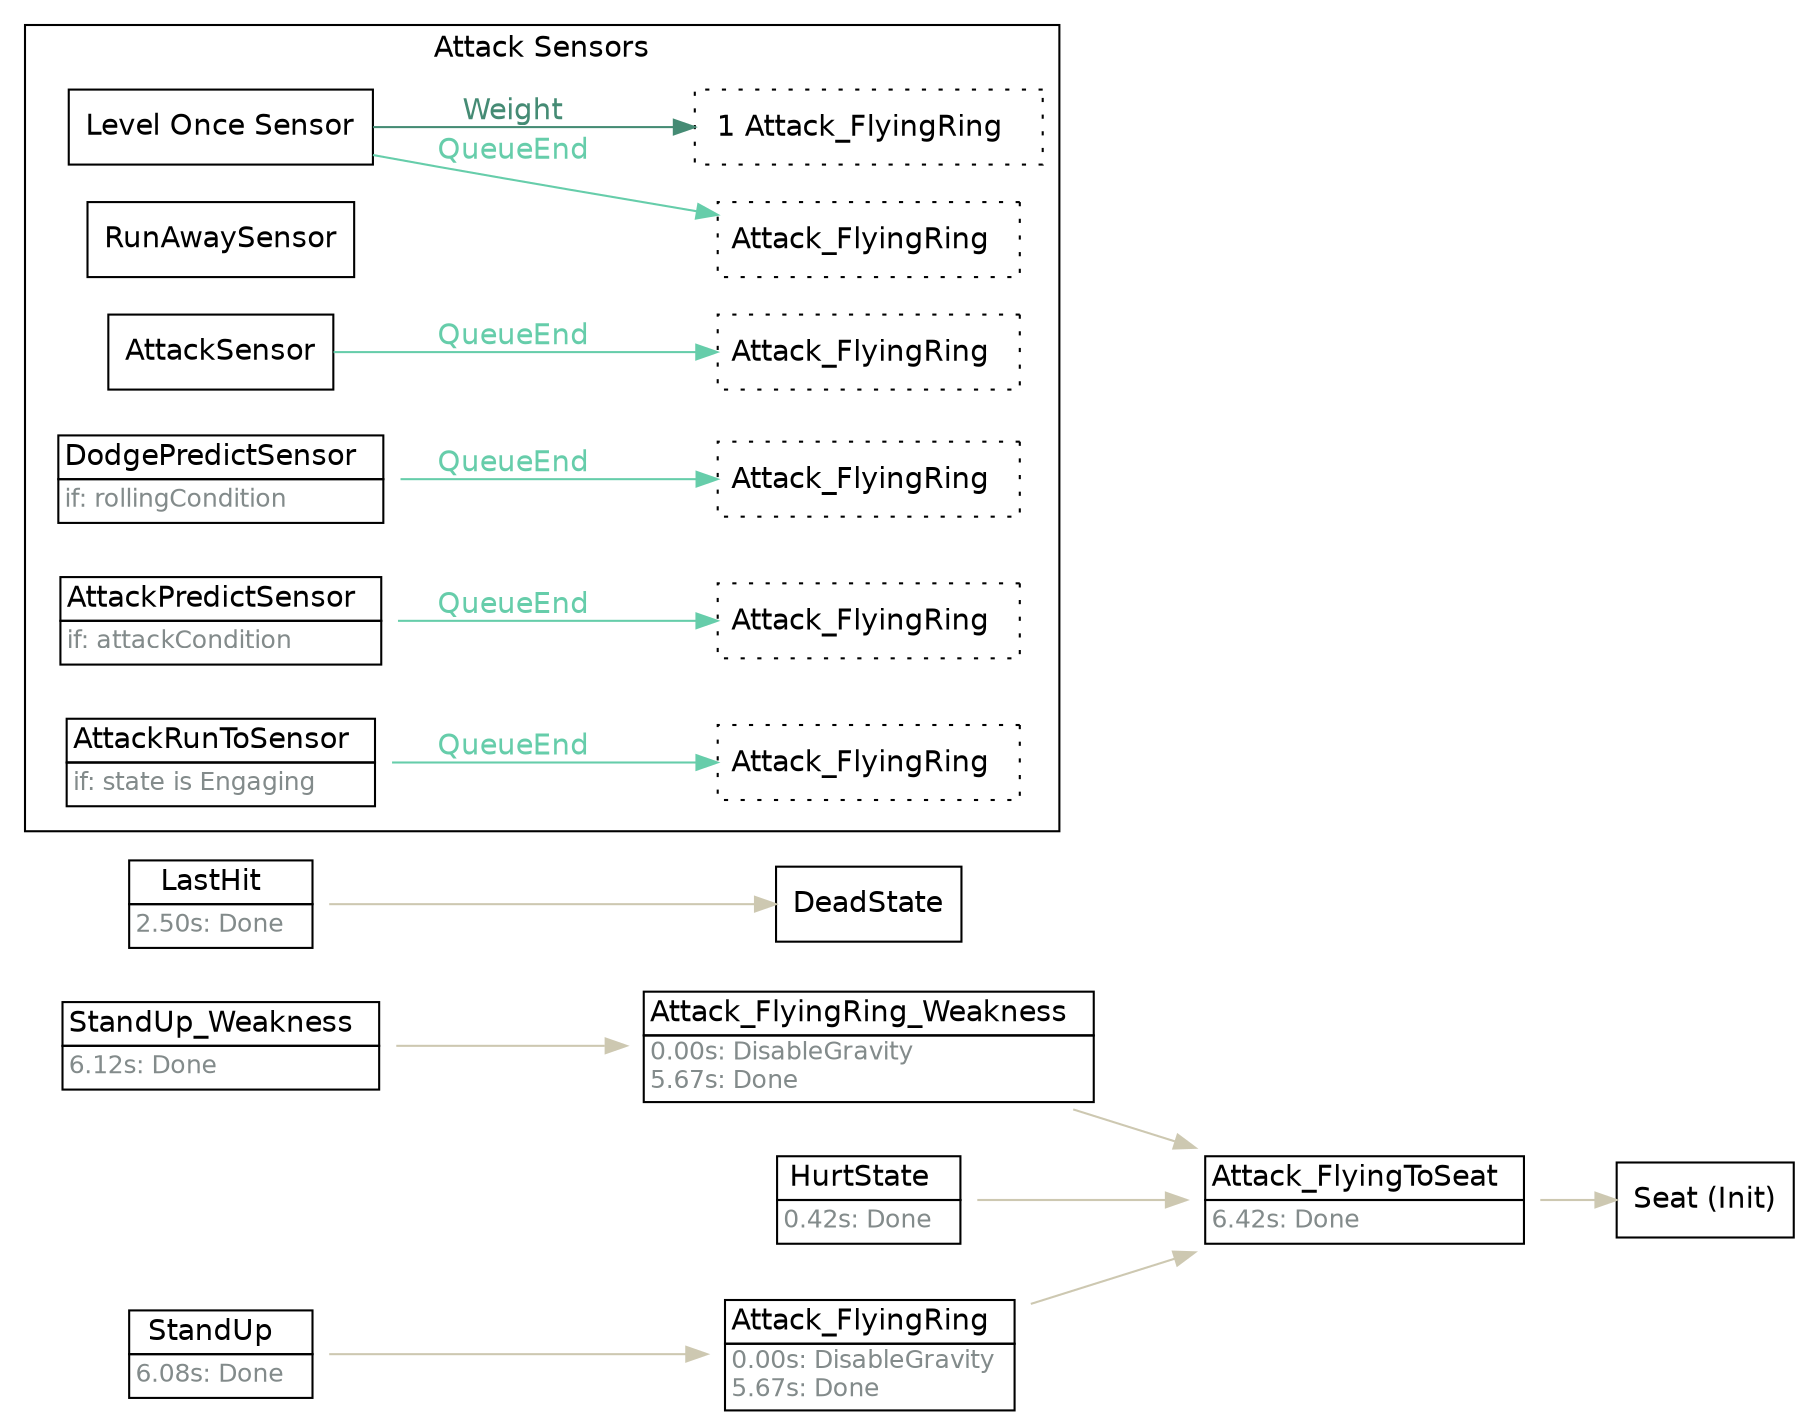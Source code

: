 strict digraph "Foo" {
	"rankdir"="LR";
	node ["shape"="box", "fontname"="Helvetica"];
	edge ["fontname"="Helvetica"];
	"Attack_FlyingRing" ["shape"="plaintext", "label"=<<TABLE border="0" cellborder="1" cellspacing="0" cellpadding="2"><TR><TD >Attack_FlyingRing  </TD></TR><TR><TD align="left" balign="left"><FONT point-size="12" color="azure4">0.00s: DisableGravity<br/>5.67s: Done</FONT>  </TD></TR></TABLE>>]
	"Attack_FlyingRing" -> "Attack_FlyingToSeat"  ["color"="cornsilk3", "fontcolor"="cornsilk3"]
	"Attack_FlyingToSeat" ["shape"="plaintext", "label"=<<TABLE border="0" cellborder="1" cellspacing="0" cellpadding="2"><TR><TD >Attack_FlyingToSeat  </TD></TR><TR><TD align="left" balign="left"><FONT point-size="12" color="azure4">6.42s: Done</FONT>  </TD></TR></TABLE>>]
	"Attack_FlyingToSeat" -> "Seat"  ["color"="cornsilk3", "fontcolor"="cornsilk3"]
	"Attack_FlyingRing_Weakness" ["shape"="plaintext", "label"=<<TABLE border="0" cellborder="1" cellspacing="0" cellpadding="2"><TR><TD >Attack_FlyingRing_Weakness  </TD></TR><TR><TD align="left" balign="left"><FONT point-size="12" color="azure4">0.00s: DisableGravity<br/>5.67s: Done</FONT>  </TD></TR></TABLE>>]
	"Attack_FlyingRing_Weakness" -> "Attack_FlyingToSeat"  ["color"="cornsilk3", "fontcolor"="cornsilk3"]
	"StandUp_Weakness" ["shape"="plaintext", "label"=<<TABLE border="0" cellborder="1" cellspacing="0" cellpadding="2"><TR><TD >StandUp_Weakness  </TD></TR><TR><TD align="left" balign="left"><FONT point-size="12" color="azure4">6.12s: Done</FONT>  </TD></TR></TABLE>>]
	"StandUp_Weakness" -> "Attack_FlyingRing_Weakness"  ["color"="cornsilk3", "fontcolor"="cornsilk3"]
	"HurtState" ["shape"="plaintext", "label"=<<TABLE border="0" cellborder="1" cellspacing="0" cellpadding="2"><TR><TD >HurtState  </TD></TR><TR><TD align="left" balign="left"><FONT point-size="12" color="azure4">0.42s: Done</FONT>  </TD></TR></TABLE>>]
	"HurtState" -> "Attack_FlyingToSeat"  ["color"="cornsilk3", "fontcolor"="cornsilk3"]
	"LastHit" ["shape"="plaintext", "label"=<<TABLE border="0" cellborder="1" cellspacing="0" cellpadding="2"><TR><TD >LastHit  </TD></TR><TR><TD align="left" balign="left"><FONT point-size="12" color="azure4">2.50s: Done</FONT>  </TD></TR></TABLE>>]
	"LastHit" -> "DeadState"  ["color"="cornsilk3", "fontcolor"="cornsilk3"]
	"StandUp" ["shape"="plaintext", "label"=<<TABLE border="0" cellborder="1" cellspacing="0" cellpadding="2"><TR><TD >StandUp  </TD></TR><TR><TD align="left" balign="left"><FONT point-size="12" color="azure4">6.08s: Done</FONT>  </TD></TR></TABLE>>]
	"StandUp" -> "Attack_FlyingRing"  ["color"="cornsilk3", "fontcolor"="cornsilk3"]
	"Seat" ["label"="Seat (Init)"]
	subgraph "cluster_attacksensors" {
		"rank"="sink";
		"label"="Attack Sensors";
		"fontname"="Helvetica";
		"Level Once Sensor" ["label"="Level Once Sensor"]
		"Level Once Sensor_linked" ["shape"="box", "style"="dotted", "label"=<<TABLE border="0" cellborder="0" cellspacing="0" cellpadding="2"><TR><TD>Attack_FlyingRing  </TD></TR></TABLE>>, "margin"="0.05"]
		"Level Once Sensor" -> "Level Once Sensor_linked"  ["label"="QueueEnd", "color"="aquamarine3", "fontcolor"="aquamarine3"]
		"Level Once Sensor_mustuse" ["shape"="box", "style"="dotted", "label"=<<TABLE border="0" cellborder="0" cellspacing="0" cellpadding="2"><TR><TD>1 Attack_FlyingRing  </TD></TR></TABLE>>]
		"Level Once Sensor" -> "Level Once Sensor_mustuse"  ["label"="Weight", "color"="aquamarine4", "fontcolor"="aquamarine4"]
		"RunAwaySensor" ["label"="RunAwaySensor"]
		"AttackSensor" ["label"="AttackSensor"]
		"AttackSensor_linked" ["shape"="box", "style"="dotted", "label"=<<TABLE border="0" cellborder="0" cellspacing="0" cellpadding="2"><TR><TD>Attack_FlyingRing  </TD></TR></TABLE>>, "margin"="0.05"]
		"AttackSensor" -> "AttackSensor_linked"  ["label"="QueueEnd", "color"="aquamarine3", "fontcolor"="aquamarine3"]
		"DodgePredictSensor" ["shape"="plaintext", "label"=<<TABLE border="0" cellborder="1" cellspacing="0" cellpadding="2"><TR><TD >DodgePredictSensor  </TD></TR><TR><TD align="left" balign="left"><FONT point-size="12" color="azure4">if: rollingCondition</FONT>  </TD></TR></TABLE>>]
		"DodgePredictSensor_linked" ["shape"="box", "style"="dotted", "label"=<<TABLE border="0" cellborder="0" cellspacing="0" cellpadding="2"><TR><TD>Attack_FlyingRing  </TD></TR></TABLE>>, "margin"="0.05"]
		"DodgePredictSensor" -> "DodgePredictSensor_linked"  ["label"="QueueEnd", "color"="aquamarine3", "fontcolor"="aquamarine3"]
		"AttackPredictSensor" ["shape"="plaintext", "label"=<<TABLE border="0" cellborder="1" cellspacing="0" cellpadding="2"><TR><TD >AttackPredictSensor  </TD></TR><TR><TD align="left" balign="left"><FONT point-size="12" color="azure4">if: attackCondition</FONT>  </TD></TR></TABLE>>]
		"AttackPredictSensor_linked" ["shape"="box", "style"="dotted", "label"=<<TABLE border="0" cellborder="0" cellspacing="0" cellpadding="2"><TR><TD>Attack_FlyingRing  </TD></TR></TABLE>>, "margin"="0.05"]
		"AttackPredictSensor" -> "AttackPredictSensor_linked"  ["label"="QueueEnd", "color"="aquamarine3", "fontcolor"="aquamarine3"]
		"AttackRunToSensor" ["shape"="plaintext", "label"=<<TABLE border="0" cellborder="1" cellspacing="0" cellpadding="2"><TR><TD >AttackRunToSensor  </TD></TR><TR><TD align="left" balign="left"><FONT point-size="12" color="azure4">if: state is Engaging</FONT>  </TD></TR></TABLE>>]
		"AttackRunToSensor_linked" ["shape"="box", "style"="dotted", "label"=<<TABLE border="0" cellborder="0" cellspacing="0" cellpadding="2"><TR><TD>Attack_FlyingRing  </TD></TR></TABLE>>, "margin"="0.05"]
		"AttackRunToSensor" -> "AttackRunToSensor_linked"  ["label"="QueueEnd", "color"="aquamarine3", "fontcolor"="aquamarine3"]
	}
	
}
